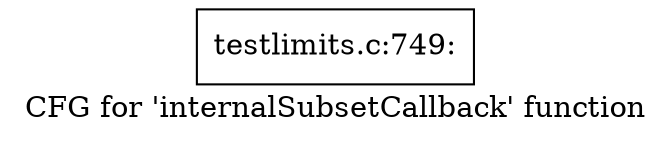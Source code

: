 digraph "CFG for 'internalSubsetCallback' function" {
	label="CFG for 'internalSubsetCallback' function";

	Node0x4bfd2d0 [shape=record,label="{testlimits.c:749:}"];
}
